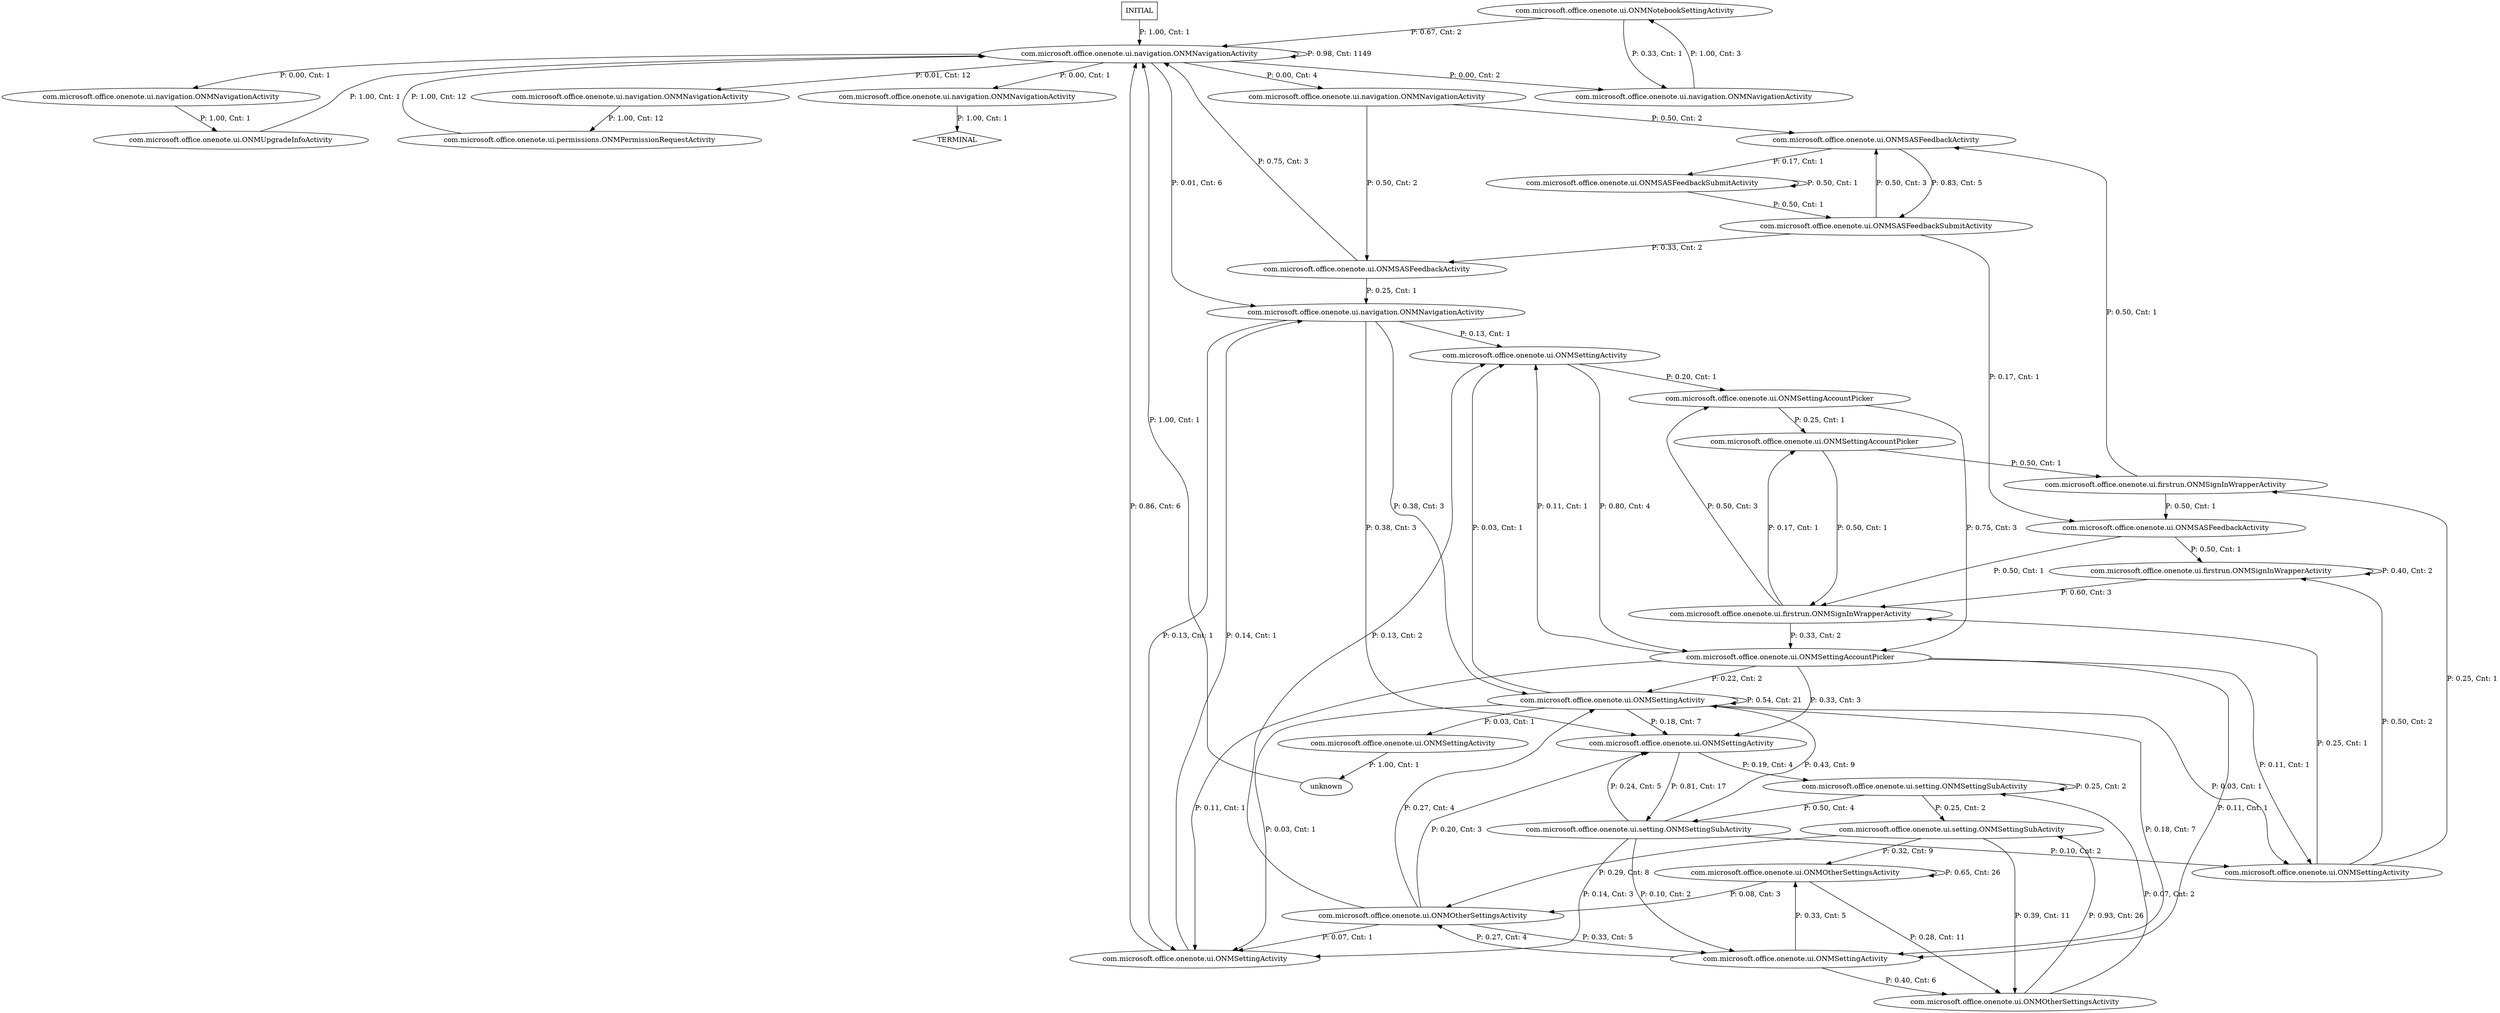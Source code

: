 digraph G {
  0 [label="com.microsoft.office.onenote.ui.ONMNotebookSettingActivity"];
  1 [label="com.microsoft.office.onenote.ui.ONMOtherSettingsActivity"];
  2 [label="com.microsoft.office.onenote.ui.ONMOtherSettingsActivity"];
  3 [label="com.microsoft.office.onenote.ui.ONMOtherSettingsActivity"];
  4 [label="com.microsoft.office.onenote.ui.ONMSASFeedbackActivity"];
  5 [label="com.microsoft.office.onenote.ui.ONMSASFeedbackActivity"];
  6 [label="com.microsoft.office.onenote.ui.ONMSASFeedbackActivity"];
  7 [label="com.microsoft.office.onenote.ui.ONMSASFeedbackSubmitActivity"];
  8 [label="com.microsoft.office.onenote.ui.ONMSASFeedbackSubmitActivity"];
  9 [label="com.microsoft.office.onenote.ui.ONMSettingAccountPicker"];
  10 [label="com.microsoft.office.onenote.ui.ONMSettingAccountPicker"];
  11 [label="com.microsoft.office.onenote.ui.ONMSettingAccountPicker"];
  12 [label="com.microsoft.office.onenote.ui.ONMSettingActivity"];
  13 [label="com.microsoft.office.onenote.ui.ONMSettingActivity"];
  14 [label="com.microsoft.office.onenote.ui.ONMSettingActivity"];
  15 [label="com.microsoft.office.onenote.ui.ONMSettingActivity"];
  16 [label="com.microsoft.office.onenote.ui.ONMSettingActivity"];
  17 [label="com.microsoft.office.onenote.ui.ONMSettingActivity"];
  18 [label="com.microsoft.office.onenote.ui.ONMSettingActivity"];
  19 [label="com.microsoft.office.onenote.ui.ONMUpgradeInfoActivity"];
  20 [label="com.microsoft.office.onenote.ui.firstrun.ONMSignInWrapperActivity"];
  21 [label="com.microsoft.office.onenote.ui.firstrun.ONMSignInWrapperActivity"];
  22 [label="com.microsoft.office.onenote.ui.firstrun.ONMSignInWrapperActivity"];
  23 [label="com.microsoft.office.onenote.ui.navigation.ONMNavigationActivity"];
  24 [label="com.microsoft.office.onenote.ui.navigation.ONMNavigationActivity"];
  25 [label="com.microsoft.office.onenote.ui.navigation.ONMNavigationActivity"];
  26 [label="com.microsoft.office.onenote.ui.navigation.ONMNavigationActivity"];
  27 [label="com.microsoft.office.onenote.ui.navigation.ONMNavigationActivity"];
  28 [label="com.microsoft.office.onenote.ui.navigation.ONMNavigationActivity"];
  29 [label="com.microsoft.office.onenote.ui.navigation.ONMNavigationActivity"];
  30 [label="com.microsoft.office.onenote.ui.permissions.ONMPermissionRequestActivity"];
  31 [label="com.microsoft.office.onenote.ui.setting.ONMSettingSubActivity"];
  32 [label="com.microsoft.office.onenote.ui.setting.ONMSettingSubActivity"];
  33 [label="com.microsoft.office.onenote.ui.setting.ONMSettingSubActivity"];
  34 [label="unknown"];
  35 [label="TERMINAL",shape=diamond];
  36 [label="INITIAL",shape=box];
0->23 [label="P: 0.33, Cnt: 1"];
0->29 [label="P: 0.67, Cnt: 2"];
1->32 [label="P: 0.07, Cnt: 2"];
1->31 [label="P: 0.93, Cnt: 26"];
2->3 [label="P: 0.08, Cnt: 3"];
2->1 [label="P: 0.28, Cnt: 11"];
2->2 [label="P: 0.65, Cnt: 26"];
3->14 [label="P: 0.07, Cnt: 1"];
3->13 [label="P: 0.13, Cnt: 2"];
3->15 [label="P: 0.20, Cnt: 3"];
3->18 [label="P: 0.27, Cnt: 4"];
3->16 [label="P: 0.33, Cnt: 5"];
4->7 [label="P: 0.17, Cnt: 1"];
4->8 [label="P: 0.83, Cnt: 5"];
5->21 [label="P: 0.50, Cnt: 1"];
5->22 [label="P: 0.50, Cnt: 1"];
6->28 [label="P: 0.25, Cnt: 1"];
6->29 [label="P: 0.75, Cnt: 3"];
7->7 [label="P: 0.50, Cnt: 1"];
7->8 [label="P: 0.50, Cnt: 1"];
8->5 [label="P: 0.17, Cnt: 1"];
8->6 [label="P: 0.33, Cnt: 2"];
8->4 [label="P: 0.50, Cnt: 3"];
9->10 [label="P: 0.25, Cnt: 1"];
9->11 [label="P: 0.75, Cnt: 3"];
10->22 [label="P: 0.50, Cnt: 1"];
10->20 [label="P: 0.50, Cnt: 1"];
11->16 [label="P: 0.11, Cnt: 1"];
11->17 [label="P: 0.11, Cnt: 1"];
11->14 [label="P: 0.11, Cnt: 1"];
11->13 [label="P: 0.11, Cnt: 1"];
11->18 [label="P: 0.22, Cnt: 2"];
11->15 [label="P: 0.33, Cnt: 3"];
12->34 [label="P: 1.00, Cnt: 1"];
13->9 [label="P: 0.20, Cnt: 1"];
13->11 [label="P: 0.80, Cnt: 4"];
14->28 [label="P: 0.14, Cnt: 1"];
14->29 [label="P: 0.86, Cnt: 6"];
15->32 [label="P: 0.19, Cnt: 4"];
15->33 [label="P: 0.81, Cnt: 17"];
16->3 [label="P: 0.27, Cnt: 4"];
16->2 [label="P: 0.33, Cnt: 5"];
16->1 [label="P: 0.40, Cnt: 6"];
17->22 [label="P: 0.25, Cnt: 1"];
17->20 [label="P: 0.25, Cnt: 1"];
17->21 [label="P: 0.50, Cnt: 2"];
18->17 [label="P: 0.03, Cnt: 1"];
18->12 [label="P: 0.03, Cnt: 1"];
18->14 [label="P: 0.03, Cnt: 1"];
18->13 [label="P: 0.03, Cnt: 1"];
18->16 [label="P: 0.18, Cnt: 7"];
18->15 [label="P: 0.18, Cnt: 7"];
18->18 [label="P: 0.54, Cnt: 21"];
19->29 [label="P: 1.00, Cnt: 1"];
20->5 [label="P: 0.50, Cnt: 1"];
20->4 [label="P: 0.50, Cnt: 1"];
21->21 [label="P: 0.40, Cnt: 2"];
21->22 [label="P: 0.60, Cnt: 3"];
22->10 [label="P: 0.17, Cnt: 1"];
22->11 [label="P: 0.33, Cnt: 2"];
22->9 [label="P: 0.50, Cnt: 3"];
23->0 [label="P: 1.00, Cnt: 3"];
24->19 [label="P: 1.00, Cnt: 1"];
25->30 [label="P: 1.00, Cnt: 12"];
26->35 [label="P: 1.00, Cnt: 1"];
27->4 [label="P: 0.50, Cnt: 2"];
27->6 [label="P: 0.50, Cnt: 2"];
28->14 [label="P: 0.13, Cnt: 1"];
28->13 [label="P: 0.13, Cnt: 1"];
28->18 [label="P: 0.38, Cnt: 3"];
28->15 [label="P: 0.38, Cnt: 3"];
29->26 [label="P: 0.00, Cnt: 1"];
29->24 [label="P: 0.00, Cnt: 1"];
29->23 [label="P: 0.00, Cnt: 2"];
29->27 [label="P: 0.00, Cnt: 4"];
29->28 [label="P: 0.01, Cnt: 6"];
29->25 [label="P: 0.01, Cnt: 12"];
29->29 [label="P: 0.98, Cnt: 1149"];
30->29 [label="P: 1.00, Cnt: 12"];
31->3 [label="P: 0.29, Cnt: 8"];
31->2 [label="P: 0.32, Cnt: 9"];
31->1 [label="P: 0.39, Cnt: 11"];
32->32 [label="P: 0.25, Cnt: 2"];
32->31 [label="P: 0.25, Cnt: 2"];
32->33 [label="P: 0.50, Cnt: 4"];
33->17 [label="P: 0.10, Cnt: 2"];
33->16 [label="P: 0.10, Cnt: 2"];
33->14 [label="P: 0.14, Cnt: 3"];
33->15 [label="P: 0.24, Cnt: 5"];
33->18 [label="P: 0.43, Cnt: 9"];
34->29 [label="P: 1.00, Cnt: 1"];
36->29 [label="P: 1.00, Cnt: 1"];
}
